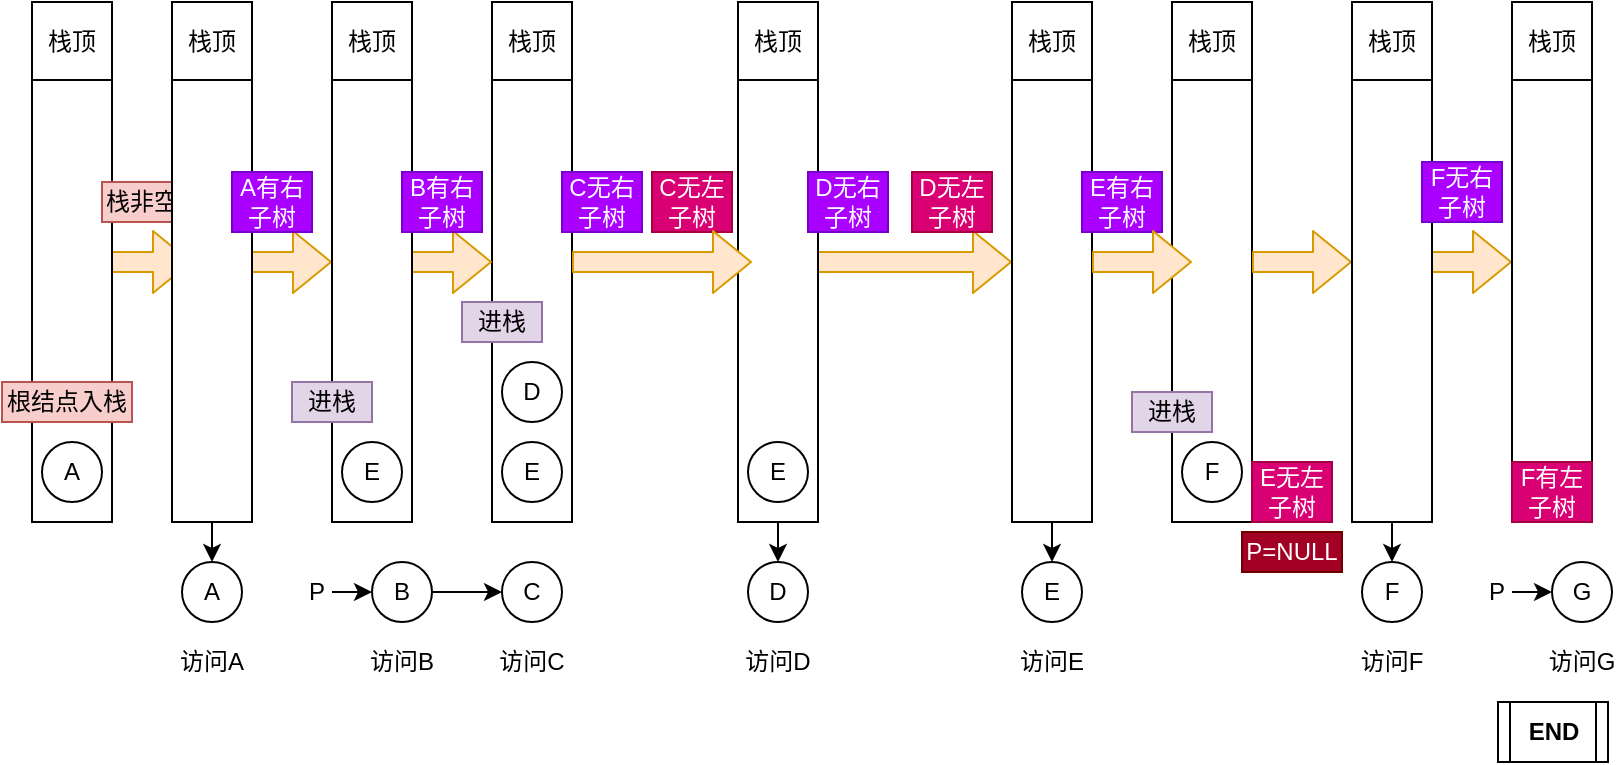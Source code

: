 <mxfile version="10.6.7" type="device"><diagram id="wJcXRy-sSxaXnaQ9lzwD" name="第 1 页"><mxGraphModel dx="1394" dy="802" grid="1" gridSize="10" guides="1" tooltips="1" connect="1" arrows="1" fold="1" page="1" pageScale="1" pageWidth="827" pageHeight="1169" math="0" shadow="0"><root><mxCell id="0"/><mxCell id="1" parent="0"/><mxCell id="sAHEM3VerGEljsCLOuyk-73" value="" style="shape=flexArrow;endArrow=classic;html=1;fillColor=#ffe6cc;strokeColor=#d79b00;" edge="1" parent="1"><mxGeometry width="50" height="50" relative="1" as="geometry"><mxPoint x="710" y="210" as="sourcePoint"/><mxPoint x="760" y="210" as="targetPoint"/></mxGeometry></mxCell><mxCell id="sAHEM3VerGEljsCLOuyk-49" value="" style="shape=flexArrow;endArrow=classic;html=1;fillColor=#ffe6cc;strokeColor=#d79b00;" edge="1" parent="1"><mxGeometry width="50" height="50" relative="1" as="geometry"><mxPoint x="410" y="210" as="sourcePoint"/><mxPoint x="510" y="210" as="targetPoint"/></mxGeometry></mxCell><mxCell id="sAHEM3VerGEljsCLOuyk-41" value="" style="shape=internalStorage;whiteSpace=wrap;html=1;backgroundOutline=1;dx=60;dy=39;" vertex="1" parent="1"><mxGeometry x="373" y="80" width="40" height="260" as="geometry"/></mxCell><mxCell id="sAHEM3VerGEljsCLOuyk-15" value="" style="shape=flexArrow;endArrow=classic;html=1;fillColor=#ffe6cc;strokeColor=#d79b00;" edge="1" parent="1"><mxGeometry width="50" height="50" relative="1" as="geometry"><mxPoint x="120" y="210" as="sourcePoint"/><mxPoint x="170" y="210" as="targetPoint"/></mxGeometry></mxCell><mxCell id="sAHEM3VerGEljsCLOuyk-9" value="" style="shape=flexArrow;endArrow=classic;html=1;fillColor=#ffe6cc;strokeColor=#d79b00;" edge="1" parent="1"><mxGeometry width="50" height="50" relative="1" as="geometry"><mxPoint x="50" y="210" as="sourcePoint"/><mxPoint x="100" y="210" as="targetPoint"/></mxGeometry></mxCell><mxCell id="sAHEM3VerGEljsCLOuyk-2" value="" style="shape=internalStorage;whiteSpace=wrap;html=1;backgroundOutline=1;dx=60;dy=39;" vertex="1" parent="1"><mxGeometry x="20" y="80" width="40" height="260" as="geometry"/></mxCell><mxCell id="sAHEM3VerGEljsCLOuyk-3" value="栈顶" style="text;html=1;strokeColor=none;fillColor=none;align=center;verticalAlign=middle;whiteSpace=wrap;rounded=0;" vertex="1" parent="1"><mxGeometry x="20" y="90" width="40" height="20" as="geometry"/></mxCell><mxCell id="sAHEM3VerGEljsCLOuyk-4" value="A" style="ellipse;whiteSpace=wrap;html=1;aspect=fixed;" vertex="1" parent="1"><mxGeometry x="25" y="300" width="30" height="30" as="geometry"/></mxCell><mxCell id="sAHEM3VerGEljsCLOuyk-5" value="根结点入栈" style="text;html=1;strokeColor=#b85450;fillColor=#f8cecc;align=center;verticalAlign=middle;whiteSpace=wrap;rounded=0;" vertex="1" parent="1"><mxGeometry x="5" y="270" width="65" height="20" as="geometry"/></mxCell><mxCell id="sAHEM3VerGEljsCLOuyk-10" value="栈非空" style="text;html=1;strokeColor=#b85450;fillColor=#f8cecc;align=center;verticalAlign=middle;whiteSpace=wrap;rounded=0;" vertex="1" parent="1"><mxGeometry x="55" y="170" width="40" height="20" as="geometry"/></mxCell><mxCell id="sAHEM3VerGEljsCLOuyk-11" value="A" style="ellipse;whiteSpace=wrap;html=1;aspect=fixed;" vertex="1" parent="1"><mxGeometry x="95" y="360" width="30" height="30" as="geometry"/></mxCell><mxCell id="sAHEM3VerGEljsCLOuyk-12" value="" style="endArrow=classic;html=1;exitX=0.5;exitY=1;exitDx=0;exitDy=0;entryX=0.5;entryY=0;entryDx=0;entryDy=0;" edge="1" parent="1" source="sAHEM3VerGEljsCLOuyk-7" target="sAHEM3VerGEljsCLOuyk-11"><mxGeometry width="50" height="50" relative="1" as="geometry"><mxPoint x="210" y="410" as="sourcePoint"/><mxPoint x="260" y="360" as="targetPoint"/></mxGeometry></mxCell><mxCell id="sAHEM3VerGEljsCLOuyk-13" value="访问A" style="text;html=1;strokeColor=none;fillColor=none;align=center;verticalAlign=middle;whiteSpace=wrap;rounded=0;" vertex="1" parent="1"><mxGeometry x="90" y="400" width="40" height="20" as="geometry"/></mxCell><mxCell id="sAHEM3VerGEljsCLOuyk-7" value="" style="shape=internalStorage;whiteSpace=wrap;html=1;backgroundOutline=1;dx=60;dy=39;" vertex="1" parent="1"><mxGeometry x="90" y="80" width="40" height="260" as="geometry"/></mxCell><mxCell id="sAHEM3VerGEljsCLOuyk-8" value="栈顶" style="text;html=1;strokeColor=none;fillColor=none;align=center;verticalAlign=middle;whiteSpace=wrap;rounded=0;" vertex="1" parent="1"><mxGeometry x="90" y="90" width="40" height="20" as="geometry"/></mxCell><mxCell id="sAHEM3VerGEljsCLOuyk-14" value="A有右子树" style="text;html=1;strokeColor=#7700CC;fillColor=#aa00ff;align=center;verticalAlign=middle;whiteSpace=wrap;rounded=0;fontColor=#ffffff;" vertex="1" parent="1"><mxGeometry x="120" y="165" width="40" height="30" as="geometry"/></mxCell><mxCell id="sAHEM3VerGEljsCLOuyk-21" value="P" style="text;html=1;strokeColor=none;fillColor=none;align=center;verticalAlign=middle;whiteSpace=wrap;rounded=0;" vertex="1" parent="1"><mxGeometry x="155" y="365" width="15" height="20" as="geometry"/></mxCell><mxCell id="sAHEM3VerGEljsCLOuyk-22" value="B" style="ellipse;whiteSpace=wrap;html=1;aspect=fixed;" vertex="1" parent="1"><mxGeometry x="190" y="360" width="30" height="30" as="geometry"/></mxCell><mxCell id="sAHEM3VerGEljsCLOuyk-23" value="" style="endArrow=classic;html=1;exitX=1;exitY=0.5;exitDx=0;exitDy=0;entryX=0;entryY=0.5;entryDx=0;entryDy=0;" edge="1" parent="1" source="sAHEM3VerGEljsCLOuyk-21" target="sAHEM3VerGEljsCLOuyk-22"><mxGeometry width="50" height="50" relative="1" as="geometry"><mxPoint x="240" y="530" as="sourcePoint"/><mxPoint x="290" y="480" as="targetPoint"/></mxGeometry></mxCell><mxCell id="sAHEM3VerGEljsCLOuyk-24" value="访问B" style="text;html=1;strokeColor=none;fillColor=none;align=center;verticalAlign=middle;whiteSpace=wrap;rounded=0;" vertex="1" parent="1"><mxGeometry x="185" y="400" width="40" height="20" as="geometry"/></mxCell><mxCell id="sAHEM3VerGEljsCLOuyk-28" value="" style="shape=internalStorage;whiteSpace=wrap;html=1;backgroundOutline=1;dx=60;dy=39;" vertex="1" parent="1"><mxGeometry x="250" y="80" width="40" height="260" as="geometry"/></mxCell><mxCell id="sAHEM3VerGEljsCLOuyk-29" value="栈顶" style="text;html=1;strokeColor=none;fillColor=none;align=center;verticalAlign=middle;whiteSpace=wrap;rounded=0;" vertex="1" parent="1"><mxGeometry x="250" y="90" width="40" height="20" as="geometry"/></mxCell><mxCell id="sAHEM3VerGEljsCLOuyk-30" value="E" style="ellipse;whiteSpace=wrap;html=1;aspect=fixed;" vertex="1" parent="1"><mxGeometry x="255" y="300" width="30" height="30" as="geometry"/></mxCell><mxCell id="sAHEM3VerGEljsCLOuyk-31" value="D" style="ellipse;whiteSpace=wrap;html=1;aspect=fixed;" vertex="1" parent="1"><mxGeometry x="255" y="260" width="30" height="30" as="geometry"/></mxCell><mxCell id="sAHEM3VerGEljsCLOuyk-26" value="" style="shape=flexArrow;endArrow=classic;html=1;fillColor=#ffe6cc;strokeColor=#d79b00;" edge="1" parent="1"><mxGeometry width="50" height="50" relative="1" as="geometry"><mxPoint x="200" y="210" as="sourcePoint"/><mxPoint x="250" y="210" as="targetPoint"/></mxGeometry></mxCell><mxCell id="sAHEM3VerGEljsCLOuyk-17" value="" style="shape=internalStorage;whiteSpace=wrap;html=1;backgroundOutline=1;dx=60;dy=39;" vertex="1" parent="1"><mxGeometry x="170" y="80" width="40" height="260" as="geometry"/></mxCell><mxCell id="sAHEM3VerGEljsCLOuyk-18" value="栈顶" style="text;html=1;strokeColor=none;fillColor=none;align=center;verticalAlign=middle;whiteSpace=wrap;rounded=0;" vertex="1" parent="1"><mxGeometry x="170" y="90" width="40" height="20" as="geometry"/></mxCell><mxCell id="sAHEM3VerGEljsCLOuyk-20" value="E" style="ellipse;whiteSpace=wrap;html=1;aspect=fixed;" vertex="1" parent="1"><mxGeometry x="175" y="300" width="30" height="30" as="geometry"/></mxCell><mxCell id="sAHEM3VerGEljsCLOuyk-25" value="B有右子树" style="text;html=1;strokeColor=#7700CC;fillColor=#aa00ff;align=center;verticalAlign=middle;whiteSpace=wrap;rounded=0;fontColor=#ffffff;" vertex="1" parent="1"><mxGeometry x="205" y="165" width="40" height="30" as="geometry"/></mxCell><mxCell id="sAHEM3VerGEljsCLOuyk-32" value="进栈" style="text;html=1;strokeColor=#9673a6;fillColor=#e1d5e7;align=center;verticalAlign=middle;whiteSpace=wrap;rounded=0;" vertex="1" parent="1"><mxGeometry x="235" y="230" width="40" height="20" as="geometry"/></mxCell><mxCell id="sAHEM3VerGEljsCLOuyk-33" value="C" style="ellipse;whiteSpace=wrap;html=1;aspect=fixed;" vertex="1" parent="1"><mxGeometry x="255" y="360" width="30" height="30" as="geometry"/></mxCell><mxCell id="sAHEM3VerGEljsCLOuyk-34" value="" style="endArrow=classic;html=1;exitX=1;exitY=0.5;exitDx=0;exitDy=0;entryX=0;entryY=0.5;entryDx=0;entryDy=0;" edge="1" parent="1" source="sAHEM3VerGEljsCLOuyk-22" target="sAHEM3VerGEljsCLOuyk-33"><mxGeometry width="50" height="50" relative="1" as="geometry"><mxPoint x="280" y="460" as="sourcePoint"/><mxPoint x="330" y="410" as="targetPoint"/></mxGeometry></mxCell><mxCell id="sAHEM3VerGEljsCLOuyk-35" value="访问C" style="text;html=1;strokeColor=none;fillColor=none;align=center;verticalAlign=middle;whiteSpace=wrap;rounded=0;" vertex="1" parent="1"><mxGeometry x="250" y="400" width="40" height="20" as="geometry"/></mxCell><mxCell id="sAHEM3VerGEljsCLOuyk-36" value="C无右子树" style="text;html=1;strokeColor=#7700CC;fillColor=#aa00ff;align=center;verticalAlign=middle;whiteSpace=wrap;rounded=0;fontColor=#ffffff;" vertex="1" parent="1"><mxGeometry x="285" y="165" width="40" height="30" as="geometry"/></mxCell><mxCell id="sAHEM3VerGEljsCLOuyk-38" value="C无左子树" style="text;html=1;strokeColor=#A50040;fillColor=#d80073;align=center;verticalAlign=middle;whiteSpace=wrap;rounded=0;fontColor=#ffffff;" vertex="1" parent="1"><mxGeometry x="330" y="165" width="40" height="30" as="geometry"/></mxCell><mxCell id="sAHEM3VerGEljsCLOuyk-39" value="" style="shape=flexArrow;endArrow=classic;html=1;fillColor=#ffe6cc;strokeColor=#d79b00;" edge="1" parent="1"><mxGeometry width="50" height="50" relative="1" as="geometry"><mxPoint x="290" y="210" as="sourcePoint"/><mxPoint x="380" y="210" as="targetPoint"/></mxGeometry></mxCell><mxCell id="sAHEM3VerGEljsCLOuyk-43" value="D" style="ellipse;whiteSpace=wrap;html=1;aspect=fixed;" vertex="1" parent="1"><mxGeometry x="378" y="360" width="30" height="30" as="geometry"/></mxCell><mxCell id="sAHEM3VerGEljsCLOuyk-44" value="" style="endArrow=classic;html=1;exitX=0.5;exitY=1;exitDx=0;exitDy=0;" edge="1" parent="1" source="sAHEM3VerGEljsCLOuyk-41" target="sAHEM3VerGEljsCLOuyk-43"><mxGeometry width="50" height="50" relative="1" as="geometry"><mxPoint x="370" y="480" as="sourcePoint"/><mxPoint x="420" y="430" as="targetPoint"/></mxGeometry></mxCell><mxCell id="sAHEM3VerGEljsCLOuyk-45" value="访问D" style="text;html=1;strokeColor=none;fillColor=none;align=center;verticalAlign=middle;whiteSpace=wrap;rounded=0;" vertex="1" parent="1"><mxGeometry x="373" y="400" width="40" height="20" as="geometry"/></mxCell><mxCell id="sAHEM3VerGEljsCLOuyk-42" value="栈顶" style="text;html=1;strokeColor=none;fillColor=none;align=center;verticalAlign=middle;whiteSpace=wrap;rounded=0;" vertex="1" parent="1"><mxGeometry x="373" y="90" width="40" height="20" as="geometry"/></mxCell><mxCell id="sAHEM3VerGEljsCLOuyk-46" value="E" style="ellipse;whiteSpace=wrap;html=1;aspect=fixed;" vertex="1" parent="1"><mxGeometry x="378" y="300" width="30" height="30" as="geometry"/></mxCell><mxCell id="sAHEM3VerGEljsCLOuyk-47" value="D无右子树" style="text;html=1;strokeColor=#7700CC;fillColor=#aa00ff;align=center;verticalAlign=middle;whiteSpace=wrap;rounded=0;fontColor=#ffffff;" vertex="1" parent="1"><mxGeometry x="408" y="165" width="40" height="30" as="geometry"/></mxCell><mxCell id="sAHEM3VerGEljsCLOuyk-48" value="D无左子树" style="text;html=1;strokeColor=#A50040;fillColor=#d80073;align=center;verticalAlign=middle;whiteSpace=wrap;rounded=0;fontColor=#ffffff;" vertex="1" parent="1"><mxGeometry x="460" y="165" width="40" height="30" as="geometry"/></mxCell><mxCell id="sAHEM3VerGEljsCLOuyk-53" value="E" style="ellipse;whiteSpace=wrap;html=1;aspect=fixed;" vertex="1" parent="1"><mxGeometry x="515" y="360" width="30" height="30" as="geometry"/></mxCell><mxCell id="sAHEM3VerGEljsCLOuyk-54" value="" style="endArrow=classic;html=1;exitX=0.5;exitY=1;exitDx=0;exitDy=0;entryX=0.5;entryY=0;entryDx=0;entryDy=0;" edge="1" parent="1" source="sAHEM3VerGEljsCLOuyk-51" target="sAHEM3VerGEljsCLOuyk-53"><mxGeometry width="50" height="50" relative="1" as="geometry"><mxPoint x="500" y="490" as="sourcePoint"/><mxPoint x="550" y="440" as="targetPoint"/></mxGeometry></mxCell><mxCell id="sAHEM3VerGEljsCLOuyk-55" value="访问E" style="text;html=1;strokeColor=none;fillColor=none;align=center;verticalAlign=middle;whiteSpace=wrap;rounded=0;" vertex="1" parent="1"><mxGeometry x="510" y="400" width="40" height="20" as="geometry"/></mxCell><mxCell id="sAHEM3VerGEljsCLOuyk-51" value="" style="shape=internalStorage;whiteSpace=wrap;html=1;backgroundOutline=1;dx=60;dy=39;" vertex="1" parent="1"><mxGeometry x="510" y="80" width="40" height="260" as="geometry"/></mxCell><mxCell id="sAHEM3VerGEljsCLOuyk-52" value="栈顶" style="text;html=1;strokeColor=none;fillColor=none;align=center;verticalAlign=middle;whiteSpace=wrap;rounded=0;" vertex="1" parent="1"><mxGeometry x="510" y="90" width="40" height="20" as="geometry"/></mxCell><mxCell id="sAHEM3VerGEljsCLOuyk-56" value="E有右子树" style="text;html=1;strokeColor=#7700CC;fillColor=#aa00ff;align=center;verticalAlign=middle;whiteSpace=wrap;rounded=0;fontColor=#ffffff;" vertex="1" parent="1"><mxGeometry x="545" y="165" width="40" height="30" as="geometry"/></mxCell><mxCell id="sAHEM3VerGEljsCLOuyk-19" value="进栈" style="text;html=1;strokeColor=#9673a6;fillColor=#e1d5e7;align=center;verticalAlign=middle;whiteSpace=wrap;rounded=0;" vertex="1" parent="1"><mxGeometry x="150" y="270" width="40" height="20" as="geometry"/></mxCell><mxCell id="sAHEM3VerGEljsCLOuyk-59" value="" style="shape=internalStorage;whiteSpace=wrap;html=1;backgroundOutline=1;dx=60;dy=39;" vertex="1" parent="1"><mxGeometry x="590" y="80" width="40" height="260" as="geometry"/></mxCell><mxCell id="sAHEM3VerGEljsCLOuyk-60" value="栈顶" style="text;html=1;strokeColor=none;fillColor=none;align=center;verticalAlign=middle;whiteSpace=wrap;rounded=0;" vertex="1" parent="1"><mxGeometry x="590" y="90" width="40" height="20" as="geometry"/></mxCell><mxCell id="sAHEM3VerGEljsCLOuyk-61" value="F" style="ellipse;whiteSpace=wrap;html=1;aspect=fixed;" vertex="1" parent="1"><mxGeometry x="595" y="300" width="30" height="30" as="geometry"/></mxCell><mxCell id="sAHEM3VerGEljsCLOuyk-63" value="E无左子树" style="text;html=1;strokeColor=#A50040;fillColor=#d80073;align=center;verticalAlign=middle;whiteSpace=wrap;rounded=0;fontColor=#ffffff;" vertex="1" parent="1"><mxGeometry x="630" y="310" width="40" height="30" as="geometry"/></mxCell><mxCell id="sAHEM3VerGEljsCLOuyk-62" value="进栈" style="text;html=1;strokeColor=#9673a6;fillColor=#e1d5e7;align=center;verticalAlign=middle;whiteSpace=wrap;rounded=0;" vertex="1" parent="1"><mxGeometry x="570" y="275" width="40" height="20" as="geometry"/></mxCell><mxCell id="sAHEM3VerGEljsCLOuyk-64" value="P=NULL" style="text;html=1;strokeColor=#6F0000;fillColor=#a20025;align=center;verticalAlign=middle;whiteSpace=wrap;rounded=0;fontColor=#ffffff;" vertex="1" parent="1"><mxGeometry x="625" y="345" width="50" height="20" as="geometry"/></mxCell><mxCell id="sAHEM3VerGEljsCLOuyk-57" value="" style="shape=flexArrow;endArrow=classic;html=1;fillColor=#ffe6cc;strokeColor=#d79b00;" edge="1" parent="1"><mxGeometry width="50" height="50" relative="1" as="geometry"><mxPoint x="550" y="210" as="sourcePoint"/><mxPoint x="600" y="210" as="targetPoint"/></mxGeometry></mxCell><mxCell id="sAHEM3VerGEljsCLOuyk-65" value="" style="shape=flexArrow;endArrow=classic;html=1;fillColor=#ffe6cc;strokeColor=#d79b00;" edge="1" parent="1"><mxGeometry width="50" height="50" relative="1" as="geometry"><mxPoint x="630" y="210" as="sourcePoint"/><mxPoint x="680" y="210" as="targetPoint"/></mxGeometry></mxCell><mxCell id="sAHEM3VerGEljsCLOuyk-69" value="F" style="ellipse;whiteSpace=wrap;html=1;aspect=fixed;" vertex="1" parent="1"><mxGeometry x="685" y="360" width="30" height="30" as="geometry"/></mxCell><mxCell id="sAHEM3VerGEljsCLOuyk-70" value="" style="endArrow=classic;html=1;exitX=0.5;exitY=1;exitDx=0;exitDy=0;entryX=0.5;entryY=0;entryDx=0;entryDy=0;" edge="1" parent="1" source="sAHEM3VerGEljsCLOuyk-67" target="sAHEM3VerGEljsCLOuyk-69"><mxGeometry width="50" height="50" relative="1" as="geometry"><mxPoint x="720" y="480" as="sourcePoint"/><mxPoint x="770" y="430" as="targetPoint"/></mxGeometry></mxCell><mxCell id="sAHEM3VerGEljsCLOuyk-71" value="访问F" style="text;html=1;strokeColor=none;fillColor=none;align=center;verticalAlign=middle;whiteSpace=wrap;rounded=0;" vertex="1" parent="1"><mxGeometry x="680" y="400" width="40" height="20" as="geometry"/></mxCell><mxCell id="sAHEM3VerGEljsCLOuyk-67" value="" style="shape=internalStorage;whiteSpace=wrap;html=1;backgroundOutline=1;dx=60;dy=39;" vertex="1" parent="1"><mxGeometry x="680" y="80" width="40" height="260" as="geometry"/></mxCell><mxCell id="sAHEM3VerGEljsCLOuyk-68" value="栈顶" style="text;html=1;strokeColor=none;fillColor=none;align=center;verticalAlign=middle;whiteSpace=wrap;rounded=0;" vertex="1" parent="1"><mxGeometry x="680" y="90" width="40" height="20" as="geometry"/></mxCell><mxCell id="sAHEM3VerGEljsCLOuyk-72" value="F无右子树" style="text;html=1;strokeColor=#7700CC;fillColor=#aa00ff;align=center;verticalAlign=middle;whiteSpace=wrap;rounded=0;fontColor=#ffffff;" vertex="1" parent="1"><mxGeometry x="715" y="160" width="40" height="30" as="geometry"/></mxCell><mxCell id="sAHEM3VerGEljsCLOuyk-74" value="" style="group" vertex="1" connectable="0" parent="1"><mxGeometry x="760" y="80" width="40" height="260" as="geometry"/></mxCell><mxCell id="sAHEM3VerGEljsCLOuyk-75" value="" style="shape=internalStorage;whiteSpace=wrap;html=1;backgroundOutline=1;dx=60;dy=39;" vertex="1" parent="sAHEM3VerGEljsCLOuyk-74"><mxGeometry width="40" height="260" as="geometry"/></mxCell><mxCell id="sAHEM3VerGEljsCLOuyk-76" value="栈顶" style="text;html=1;strokeColor=none;fillColor=none;align=center;verticalAlign=middle;whiteSpace=wrap;rounded=0;" vertex="1" parent="sAHEM3VerGEljsCLOuyk-74"><mxGeometry y="10" width="40" height="20" as="geometry"/></mxCell><mxCell id="sAHEM3VerGEljsCLOuyk-77" value="F有左子树" style="text;html=1;strokeColor=#A50040;fillColor=#d80073;align=center;verticalAlign=middle;whiteSpace=wrap;rounded=0;fontColor=#ffffff;" vertex="1" parent="sAHEM3VerGEljsCLOuyk-74"><mxGeometry y="230" width="40" height="30" as="geometry"/></mxCell><mxCell id="sAHEM3VerGEljsCLOuyk-78" value="P" style="text;html=1;strokeColor=none;fillColor=none;align=center;verticalAlign=middle;whiteSpace=wrap;rounded=0;" vertex="1" parent="1"><mxGeometry x="745" y="365" width="15" height="20" as="geometry"/></mxCell><mxCell id="sAHEM3VerGEljsCLOuyk-79" value="G" style="ellipse;whiteSpace=wrap;html=1;aspect=fixed;" vertex="1" parent="1"><mxGeometry x="780" y="360" width="30" height="30" as="geometry"/></mxCell><mxCell id="sAHEM3VerGEljsCLOuyk-80" value="" style="endArrow=classic;html=1;exitX=1;exitY=0.5;exitDx=0;exitDy=0;entryX=0;entryY=0.5;entryDx=0;entryDy=0;" edge="1" parent="1" source="sAHEM3VerGEljsCLOuyk-78" target="sAHEM3VerGEljsCLOuyk-79"><mxGeometry width="50" height="50" relative="1" as="geometry"><mxPoint x="790" y="480" as="sourcePoint"/><mxPoint x="840" y="430" as="targetPoint"/></mxGeometry></mxCell><mxCell id="sAHEM3VerGEljsCLOuyk-81" value="访问G" style="text;html=1;strokeColor=none;fillColor=none;align=center;verticalAlign=middle;whiteSpace=wrap;rounded=0;" vertex="1" parent="1"><mxGeometry x="775" y="400" width="40" height="20" as="geometry"/></mxCell><mxCell id="sAHEM3VerGEljsCLOuyk-82" value="&lt;b&gt;END&lt;/b&gt;" style="shape=process;whiteSpace=wrap;html=1;backgroundOutline=1;shadow=0;" vertex="1" parent="1"><mxGeometry x="753" y="430" width="55" height="30" as="geometry"/></mxCell></root></mxGraphModel></diagram></mxfile>